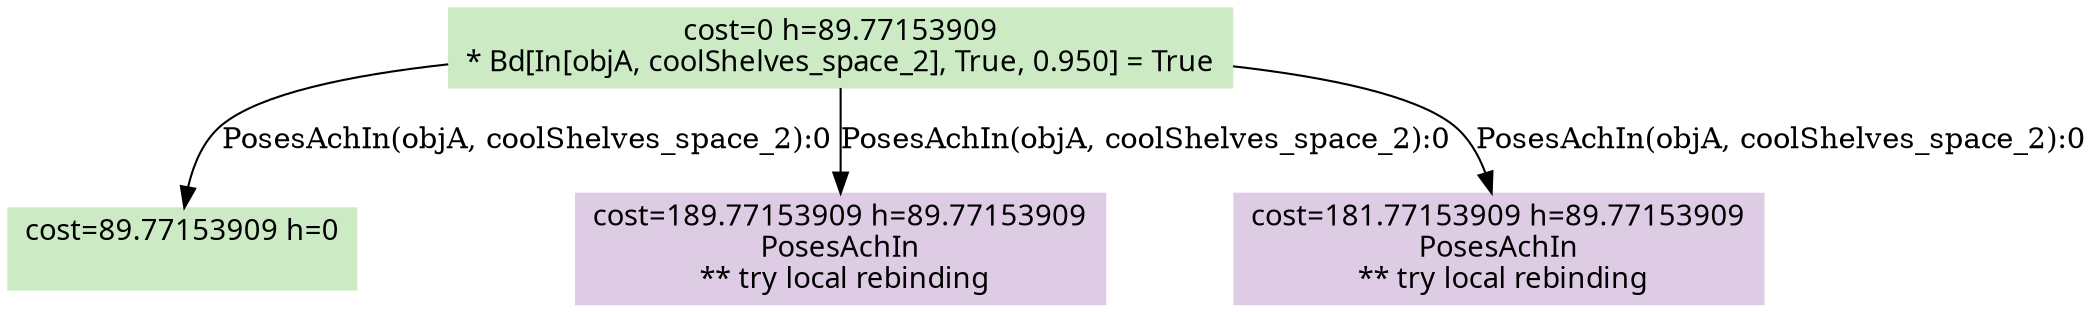 digraph G {
    ordering=out;
    node [fontname=HelveticaBold];
    "0" [shape=box, style=filled, colorscheme=pastel16, color=2, label="cost=0 h=89.77153909\n* Bd[In[objA, coolShelves_space_2], True, 0.950] = True\n"];
    "0" [shape=box, label="cost=0 h=89.77153909\n* Bd[In[objA, coolShelves_space_2], True, 0.950] = True\n"];
    "112" [shape=box, label="cost=89.77153909 h=0\n\n"];
    "0" -> "112"[label="PosesAchIn(objA, coolShelves_space_2):0"];
    "0" [shape=box, label="cost=0 h=89.77153909\n* Bd[In[objA, coolShelves_space_2], True, 0.950] = True\n"];
    "113" [shape=box, style=filled, colorscheme=pastel16, color=4, label="cost=189.77153909 h=89.77153909\nPosesAchIn\n ** try local rebinding"];
    "0" -> "113"[label="PosesAchIn(objA, coolShelves_space_2):0"];
    "0" [shape=box, label="cost=0 h=89.77153909\n* Bd[In[objA, coolShelves_space_2], True, 0.950] = True\n"];
    "115" [shape=box, style=filled, colorscheme=pastel16, color=4, label="cost=181.77153909 h=89.77153909\nPosesAchIn\n ** try local rebinding"];
    "0" -> "115"[label="PosesAchIn(objA, coolShelves_space_2):0"];
    "112" [shape=box, style=filled, colorscheme=pastel16, color=2, label="cost=89.77153909 h=0\n\n"];
    "0" [shape=box, style=filled, colorscheme=pastel16,color=3];
    "112" [shape=box, style=filled, colorscheme=pastel16,color=3];
}
